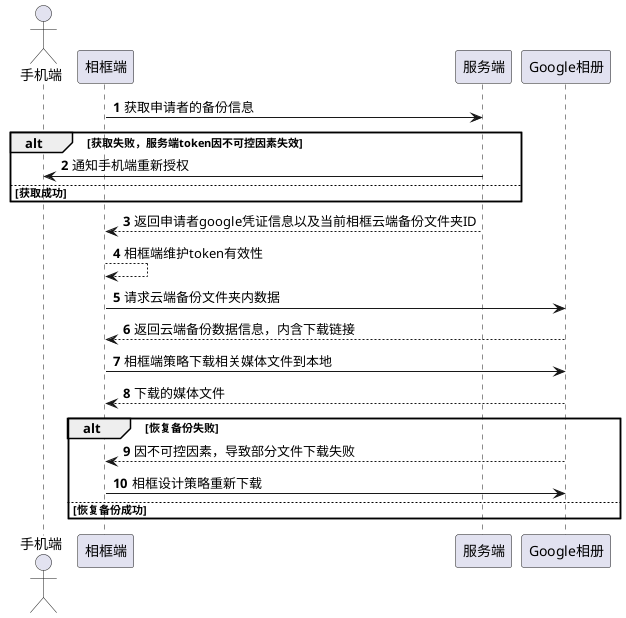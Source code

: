 @startuml
'https://plantuml.com/sequence-diagram

autonumber

actor 手机端 as phone
participant 相框端 as frame
participant 服务端 as service
participant Google相册 as cloud

frame -> service:获取申请者的备份信息
alt 获取失败，服务端token因不可控因素失效
phone <- service:通知手机端重新授权
else 获取成功
end
frame <-- service:返回申请者google凭证信息以及当前相框云端备份文件夹ID
frame --> frame:相框端维护token有效性

frame -> cloud:请求云端备份文件夹内数据
frame <-- cloud:返回云端备份数据信息，内含下载链接
frame -> cloud:相框端策略下载相关媒体文件到本地
frame <-- cloud:下载的媒体文件

alt 恢复备份失败
frame <-- cloud:因不可控因素，导致部分文件下载失败
frame -> cloud:相框设计策略重新下载
else 恢复备份成功
end

@enduml
